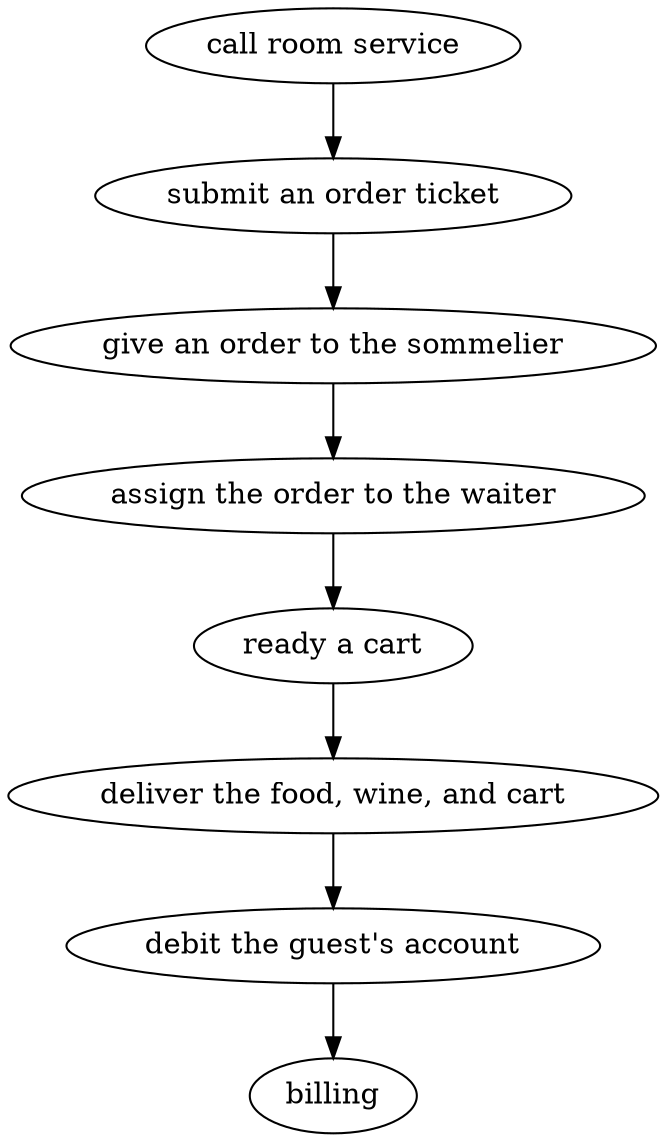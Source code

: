 strict digraph "doc-1.3" {
	graph [name="doc-1.3"];
	"call room service"	[attrs="{'type': 'Activity', 'label': 'call room service'}"];
	"submit an order ticket"	[attrs="{'type': 'Activity', 'label': 'submit an order ticket'}"];
	"call room service" -> "submit an order ticket"	[attrs="{'type': 'flow', 'label': 'flow'}"];
	"give an order to the sommelier"	[attrs="{'type': 'Activity', 'label': 'give an order to the sommelier'}"];
	"submit an order ticket" -> "give an order to the sommelier"	[attrs="{'type': 'flow', 'label': 'flow'}"];
	"assign the order to the waiter"	[attrs="{'type': 'Activity', 'label': 'assign the order to the waiter'}"];
	"give an order to the sommelier" -> "assign the order to the waiter"	[attrs="{'type': 'flow', 'label': 'flow'}"];
	"ready a cart"	[attrs="{'type': 'Activity', 'label': 'ready a cart'}"];
	"assign the order to the waiter" -> "ready a cart"	[attrs="{'type': 'flow', 'label': 'flow'}"];
	"deliver the food, wine, and cart"	[attrs="{'type': 'Activity', 'label': 'deliver the food, wine, and cart'}"];
	"ready a cart" -> "deliver the food, wine, and cart"	[attrs="{'type': 'flow', 'label': 'flow'}"];
	"debit the guest's account"	[attrs="{'type': 'Activity', 'label': \"debit the guest's account\"}"];
	"deliver the food, wine, and cart" -> "debit the guest's account"	[attrs="{'type': 'flow', 'label': 'flow'}"];
	billing	[attrs="{'type': 'Activity', 'label': 'billing'}"];
	"debit the guest's account" -> billing	[attrs="{'type': 'flow', 'label': 'flow'}"];
}
